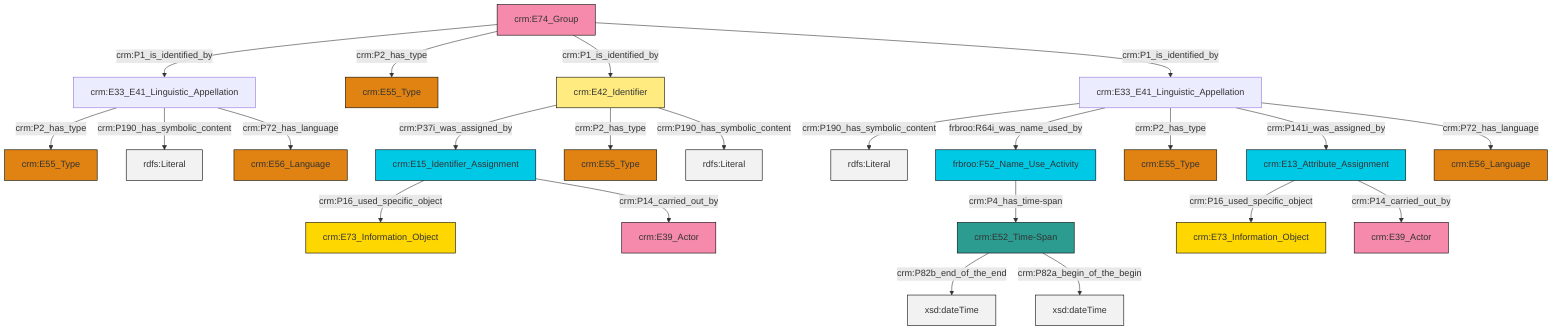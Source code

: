 graph TD
classDef Literal fill:#f2f2f2,stroke:#000000;
classDef CRM_Entity fill:#FFFFFF,stroke:#000000;
classDef Temporal_Entity fill:#00C9E6, stroke:#000000;
classDef Type fill:#E18312, stroke:#000000;
classDef Time-Span fill:#2C9C91, stroke:#000000;
classDef Appellation fill:#FFEB7F, stroke:#000000;
classDef Place fill:#008836, stroke:#000000;
classDef Persistent_Item fill:#B266B2, stroke:#000000;
classDef Conceptual_Object fill:#FFD700, stroke:#000000;
classDef Physical_Thing fill:#D2B48C, stroke:#000000;
classDef Actor fill:#f58aad, stroke:#000000;
classDef PC_Classes fill:#4ce600, stroke:#000000;
classDef Multi fill:#cccccc,stroke:#000000;

6["crm:E42_Identifier"]:::Appellation -->|crm:P37i_was_assigned_by| 7["crm:E15_Identifier_Assignment"]:::Temporal_Entity
8["crm:E33_E41_Linguistic_Appellation"]:::Default -->|crm:P2_has_type| 9["crm:E55_Type"]:::Type
6["crm:E42_Identifier"]:::Appellation -->|crm:P2_has_type| 14["crm:E55_Type"]:::Type
7["crm:E15_Identifier_Assignment"]:::Temporal_Entity -->|crm:P16_used_specific_object| 4["crm:E73_Information_Object"]:::Conceptual_Object
17["crm:E74_Group"]:::Actor -->|crm:P1_is_identified_by| 8["crm:E33_E41_Linguistic_Appellation"]:::Default
8["crm:E33_E41_Linguistic_Appellation"]:::Default -->|crm:P190_has_symbolic_content| 21[rdfs:Literal]:::Literal
7["crm:E15_Identifier_Assignment"]:::Temporal_Entity -->|crm:P14_carried_out_by| 10["crm:E39_Actor"]:::Actor
17["crm:E74_Group"]:::Actor -->|crm:P2_has_type| 22["crm:E55_Type"]:::Type
26["crm:E33_E41_Linguistic_Appellation"]:::Default -->|crm:P190_has_symbolic_content| 27[rdfs:Literal]:::Literal
26["crm:E33_E41_Linguistic_Appellation"]:::Default -->|frbroo:R64i_was_name_used_by| 32["frbroo:F52_Name_Use_Activity"]:::Temporal_Entity
17["crm:E74_Group"]:::Actor -->|crm:P1_is_identified_by| 6["crm:E42_Identifier"]:::Appellation
17["crm:E74_Group"]:::Actor -->|crm:P1_is_identified_by| 26["crm:E33_E41_Linguistic_Appellation"]:::Default
32["frbroo:F52_Name_Use_Activity"]:::Temporal_Entity -->|crm:P4_has_time-span| 2["crm:E52_Time-Span"]:::Time-Span
2["crm:E52_Time-Span"]:::Time-Span -->|crm:P82b_end_of_the_end| 36[xsd:dateTime]:::Literal
37["crm:E13_Attribute_Assignment"]:::Temporal_Entity -->|crm:P16_used_specific_object| 15["crm:E73_Information_Object"]:::Conceptual_Object
26["crm:E33_E41_Linguistic_Appellation"]:::Default -->|crm:P2_has_type| 24["crm:E55_Type"]:::Type
2["crm:E52_Time-Span"]:::Time-Span -->|crm:P82a_begin_of_the_begin| 38[xsd:dateTime]:::Literal
26["crm:E33_E41_Linguistic_Appellation"]:::Default -->|crm:P141i_was_assigned_by| 37["crm:E13_Attribute_Assignment"]:::Temporal_Entity
8["crm:E33_E41_Linguistic_Appellation"]:::Default -->|crm:P72_has_language| 28["crm:E56_Language"]:::Type
37["crm:E13_Attribute_Assignment"]:::Temporal_Entity -->|crm:P14_carried_out_by| 18["crm:E39_Actor"]:::Actor
26["crm:E33_E41_Linguistic_Appellation"]:::Default -->|crm:P72_has_language| 0["crm:E56_Language"]:::Type
6["crm:E42_Identifier"]:::Appellation -->|crm:P190_has_symbolic_content| 41[rdfs:Literal]:::Literal